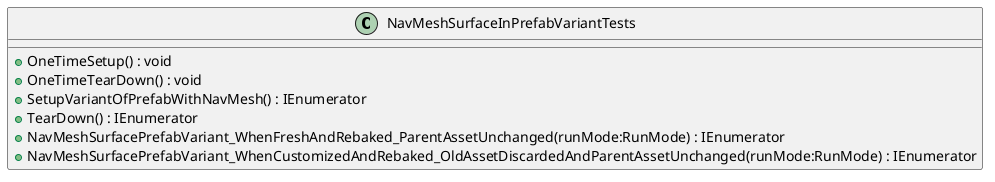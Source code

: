 @startuml
class NavMeshSurfaceInPrefabVariantTests {
    + OneTimeSetup() : void
    + OneTimeTearDown() : void
    + SetupVariantOfPrefabWithNavMesh() : IEnumerator
    + TearDown() : IEnumerator
    + NavMeshSurfacePrefabVariant_WhenFreshAndRebaked_ParentAssetUnchanged(runMode:RunMode) : IEnumerator
    + NavMeshSurfacePrefabVariant_WhenCustomizedAndRebaked_OldAssetDiscardedAndParentAssetUnchanged(runMode:RunMode) : IEnumerator
}
@enduml
